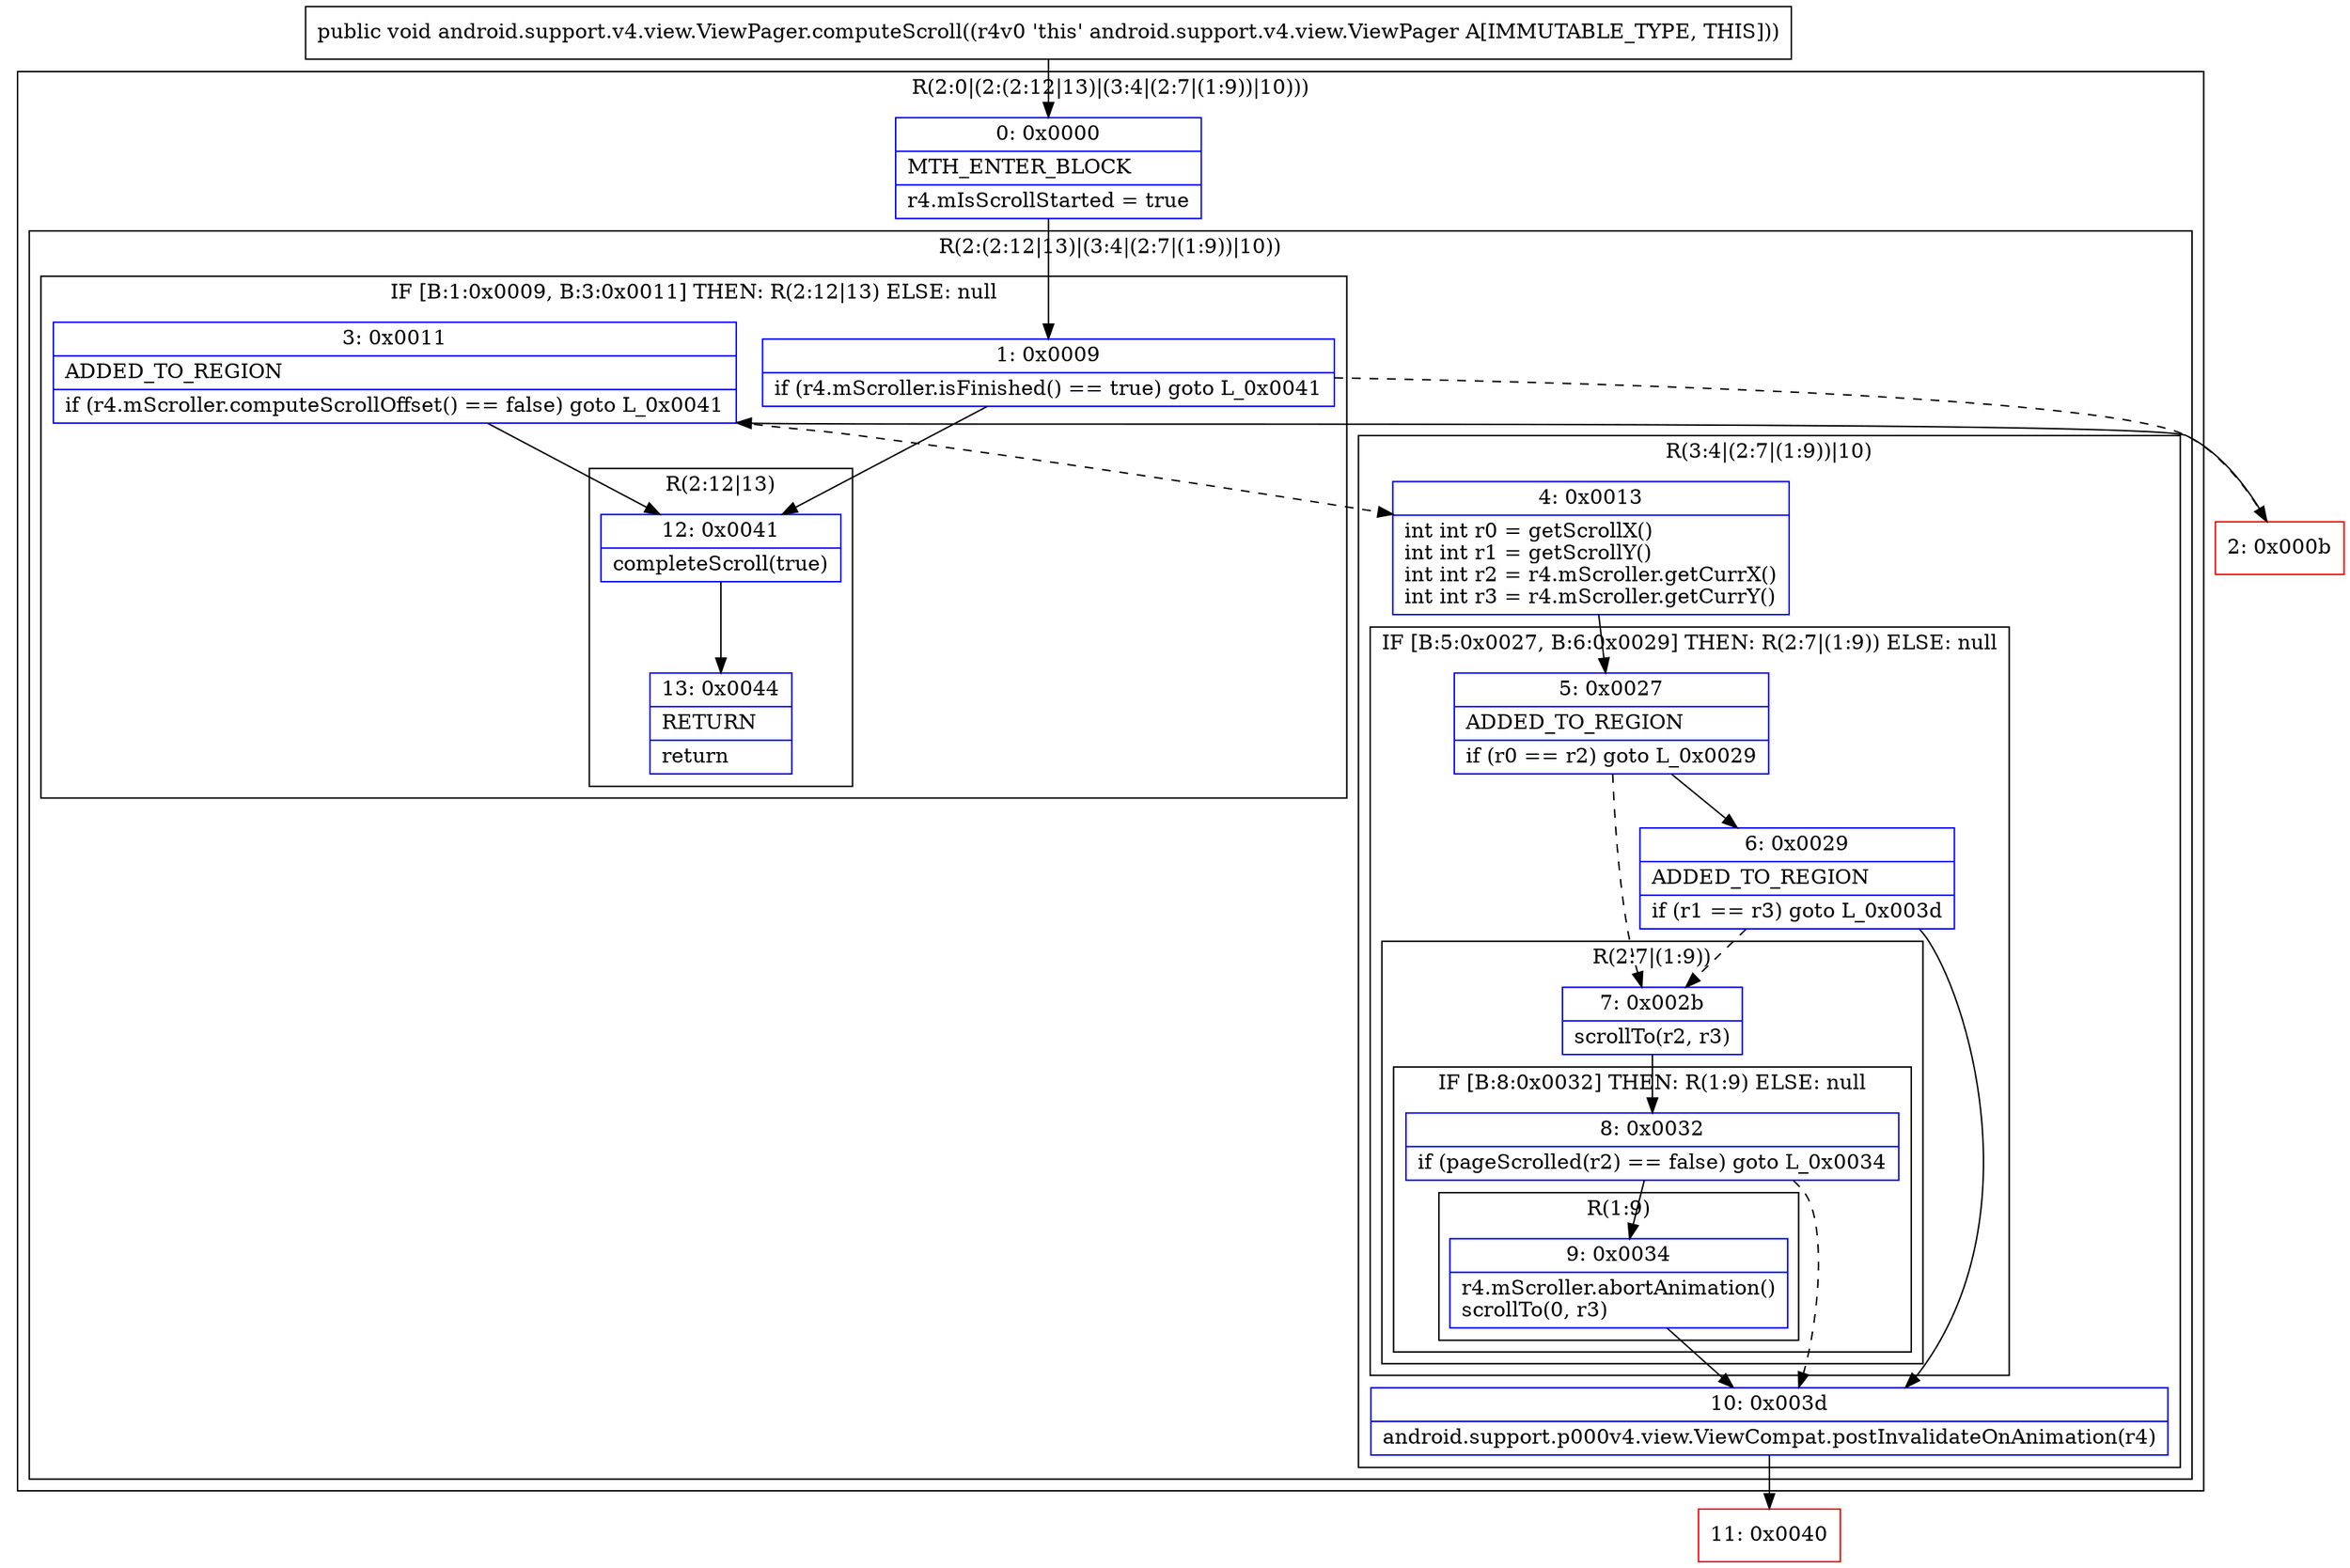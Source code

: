 digraph "CFG forandroid.support.v4.view.ViewPager.computeScroll()V" {
subgraph cluster_Region_545903136 {
label = "R(2:0|(2:(2:12|13)|(3:4|(2:7|(1:9))|10)))";
node [shape=record,color=blue];
Node_0 [shape=record,label="{0\:\ 0x0000|MTH_ENTER_BLOCK\l|r4.mIsScrollStarted = true\l}"];
subgraph cluster_Region_497692135 {
label = "R(2:(2:12|13)|(3:4|(2:7|(1:9))|10))";
node [shape=record,color=blue];
subgraph cluster_IfRegion_126656747 {
label = "IF [B:1:0x0009, B:3:0x0011] THEN: R(2:12|13) ELSE: null";
node [shape=record,color=blue];
Node_1 [shape=record,label="{1\:\ 0x0009|if (r4.mScroller.isFinished() == true) goto L_0x0041\l}"];
Node_3 [shape=record,label="{3\:\ 0x0011|ADDED_TO_REGION\l|if (r4.mScroller.computeScrollOffset() == false) goto L_0x0041\l}"];
subgraph cluster_Region_1814006263 {
label = "R(2:12|13)";
node [shape=record,color=blue];
Node_12 [shape=record,label="{12\:\ 0x0041|completeScroll(true)\l}"];
Node_13 [shape=record,label="{13\:\ 0x0044|RETURN\l|return\l}"];
}
}
subgraph cluster_Region_1203981793 {
label = "R(3:4|(2:7|(1:9))|10)";
node [shape=record,color=blue];
Node_4 [shape=record,label="{4\:\ 0x0013|int int r0 = getScrollX()\lint int r1 = getScrollY()\lint int r2 = r4.mScroller.getCurrX()\lint int r3 = r4.mScroller.getCurrY()\l}"];
subgraph cluster_IfRegion_1891704965 {
label = "IF [B:5:0x0027, B:6:0x0029] THEN: R(2:7|(1:9)) ELSE: null";
node [shape=record,color=blue];
Node_5 [shape=record,label="{5\:\ 0x0027|ADDED_TO_REGION\l|if (r0 == r2) goto L_0x0029\l}"];
Node_6 [shape=record,label="{6\:\ 0x0029|ADDED_TO_REGION\l|if (r1 == r3) goto L_0x003d\l}"];
subgraph cluster_Region_1993123 {
label = "R(2:7|(1:9))";
node [shape=record,color=blue];
Node_7 [shape=record,label="{7\:\ 0x002b|scrollTo(r2, r3)\l}"];
subgraph cluster_IfRegion_1568581235 {
label = "IF [B:8:0x0032] THEN: R(1:9) ELSE: null";
node [shape=record,color=blue];
Node_8 [shape=record,label="{8\:\ 0x0032|if (pageScrolled(r2) == false) goto L_0x0034\l}"];
subgraph cluster_Region_1000568 {
label = "R(1:9)";
node [shape=record,color=blue];
Node_9 [shape=record,label="{9\:\ 0x0034|r4.mScroller.abortAnimation()\lscrollTo(0, r3)\l}"];
}
}
}
}
Node_10 [shape=record,label="{10\:\ 0x003d|android.support.p000v4.view.ViewCompat.postInvalidateOnAnimation(r4)\l}"];
}
}
}
Node_2 [shape=record,color=red,label="{2\:\ 0x000b}"];
Node_11 [shape=record,color=red,label="{11\:\ 0x0040}"];
MethodNode[shape=record,label="{public void android.support.v4.view.ViewPager.computeScroll((r4v0 'this' android.support.v4.view.ViewPager A[IMMUTABLE_TYPE, THIS])) }"];
MethodNode -> Node_0;
Node_0 -> Node_1;
Node_1 -> Node_2[style=dashed];
Node_1 -> Node_12;
Node_3 -> Node_4[style=dashed];
Node_3 -> Node_12;
Node_12 -> Node_13;
Node_4 -> Node_5;
Node_5 -> Node_6;
Node_5 -> Node_7[style=dashed];
Node_6 -> Node_7[style=dashed];
Node_6 -> Node_10;
Node_7 -> Node_8;
Node_8 -> Node_9;
Node_8 -> Node_10[style=dashed];
Node_9 -> Node_10;
Node_10 -> Node_11;
Node_2 -> Node_3;
}

